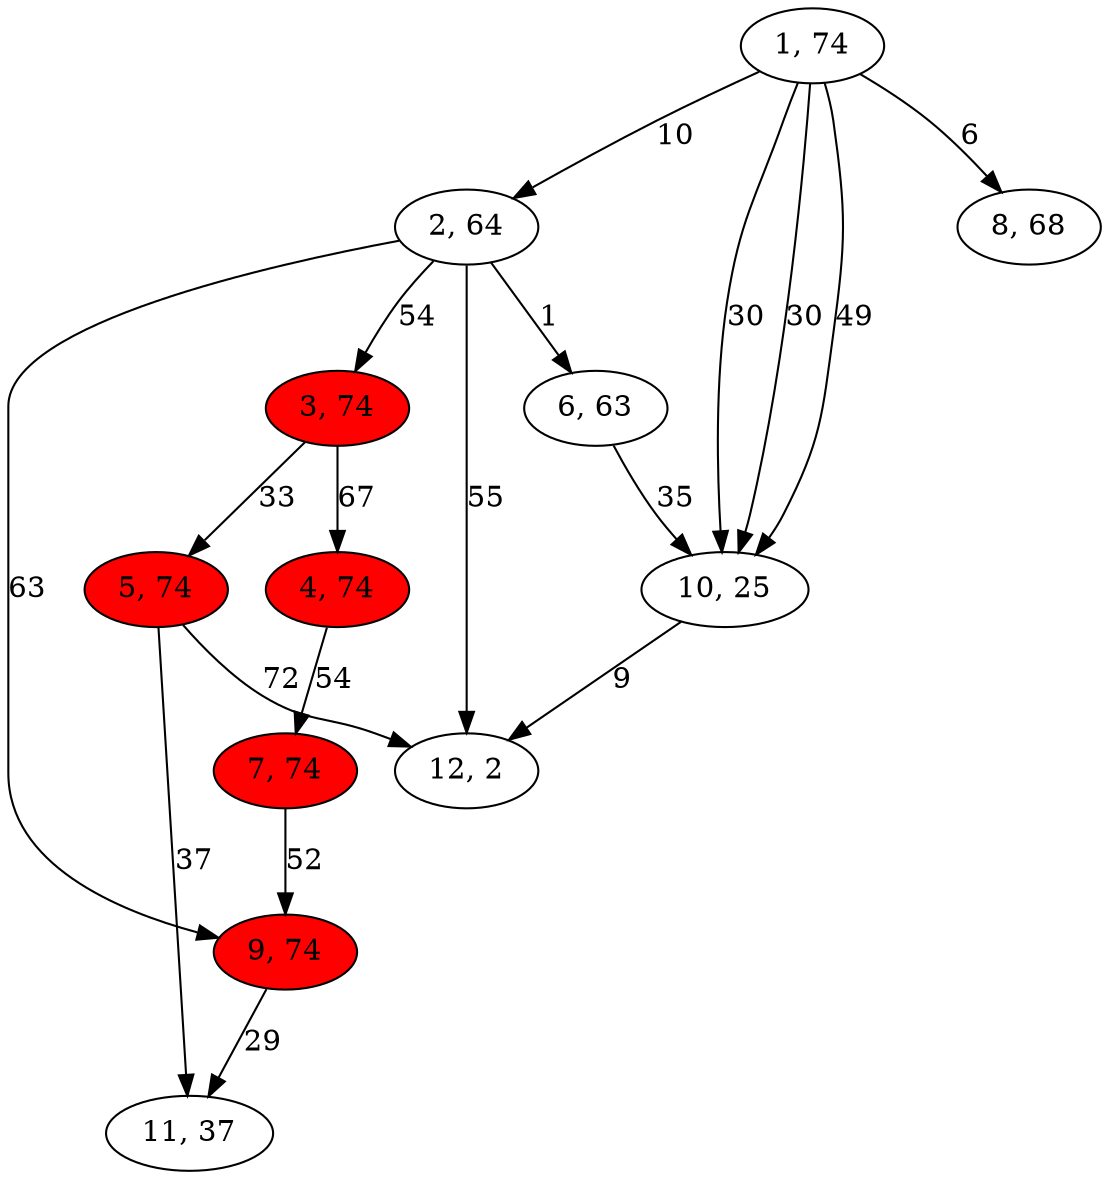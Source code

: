 digraph G{
1[label="1, 74"]
2[label="2, 64"]
3[label="3, 74"]
4[label="4, 74"]
5[label="5, 74"]
6[label="6, 63"]
7[label="7, 74"]
8[label="8, 68"]
9[label="9, 74"]
10[label="10, 25"]
11[label="11, 37"]
12[label="12, 2"]
1->10[label="30"]
1->10[label="30"]
1->10[label="49"]
1->8[label="6"]
1->2[label="10"]
2->12[label="55"]
2->9[label="63"]
2->6[label="1"]
2->3[label="54"]
3[style = filled,fillcolor=red]
3->5[label="33"]
3->4[label="67"]
4[style = filled,fillcolor=red]
4->7[label="54"]
5[style = filled,fillcolor=red]
5->12[label="72"]
5->11[label="37"]
6->10[label="35"]
7[style = filled,fillcolor=red]
7->9[label="52"]
9[style = filled,fillcolor=red]
9->11[label="29"]
10->12[label="9"]
}
